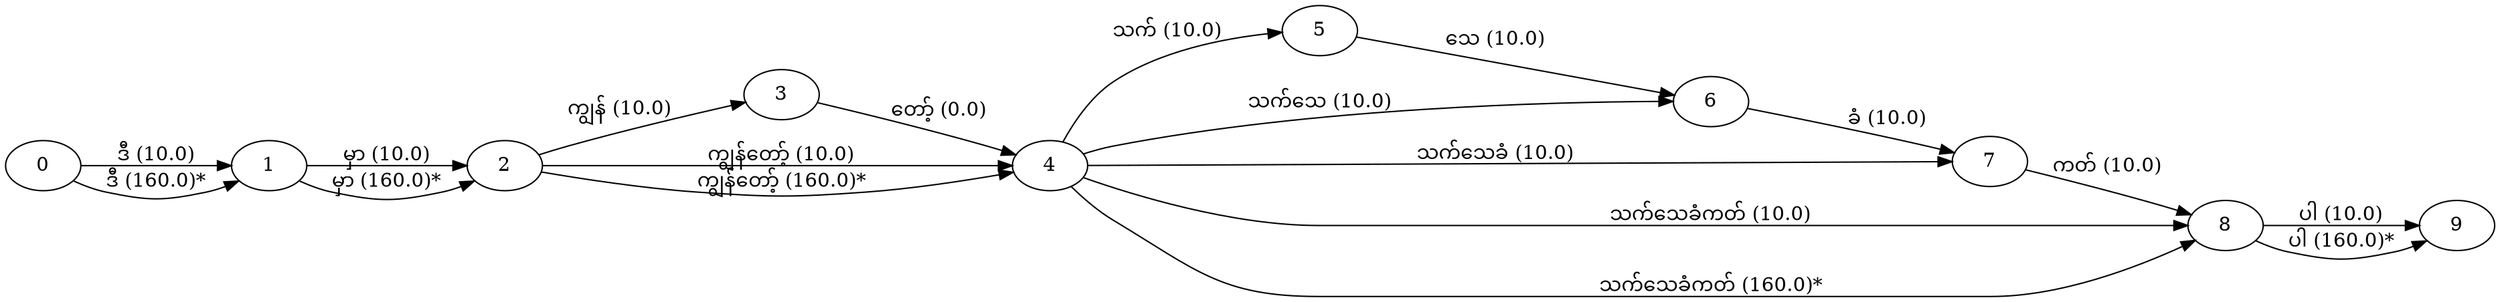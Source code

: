 digraph DAG {
  rankdir=LR;
  0 -> 1 [label="ဒီ (10.0)"];
  0 -> 1 [label="ဒီ (160.0)*"];
  1 -> 2 [label="မှာ (10.0)"];
  1 -> 2 [label="မှာ (160.0)*"];
  2 -> 3 [label="ကျွန် (10.0)"];
  2 -> 4 [label="ကျွန်တော့် (10.0)"];
  2 -> 4 [label="ကျွန်တော့် (160.0)*"];
  3 -> 4 [label="တော့် (0.0)"];
  4 -> 5 [label="သက် (10.0)"];
  4 -> 6 [label="သက်သေ (10.0)"];
  4 -> 7 [label="သက်သေခံ (10.0)"];
  4 -> 8 [label="သက်သေခံကတ် (10.0)"];
  4 -> 8 [label="သက်သေခံကတ် (160.0)*"];
  5 -> 6 [label="သေ (10.0)"];
  6 -> 7 [label="ခံ (10.0)"];
  7 -> 8 [label="ကတ် (10.0)"];
  8 -> 9 [label="ပါ (10.0)"];
  8 -> 9 [label="ပါ (160.0)*"];
}